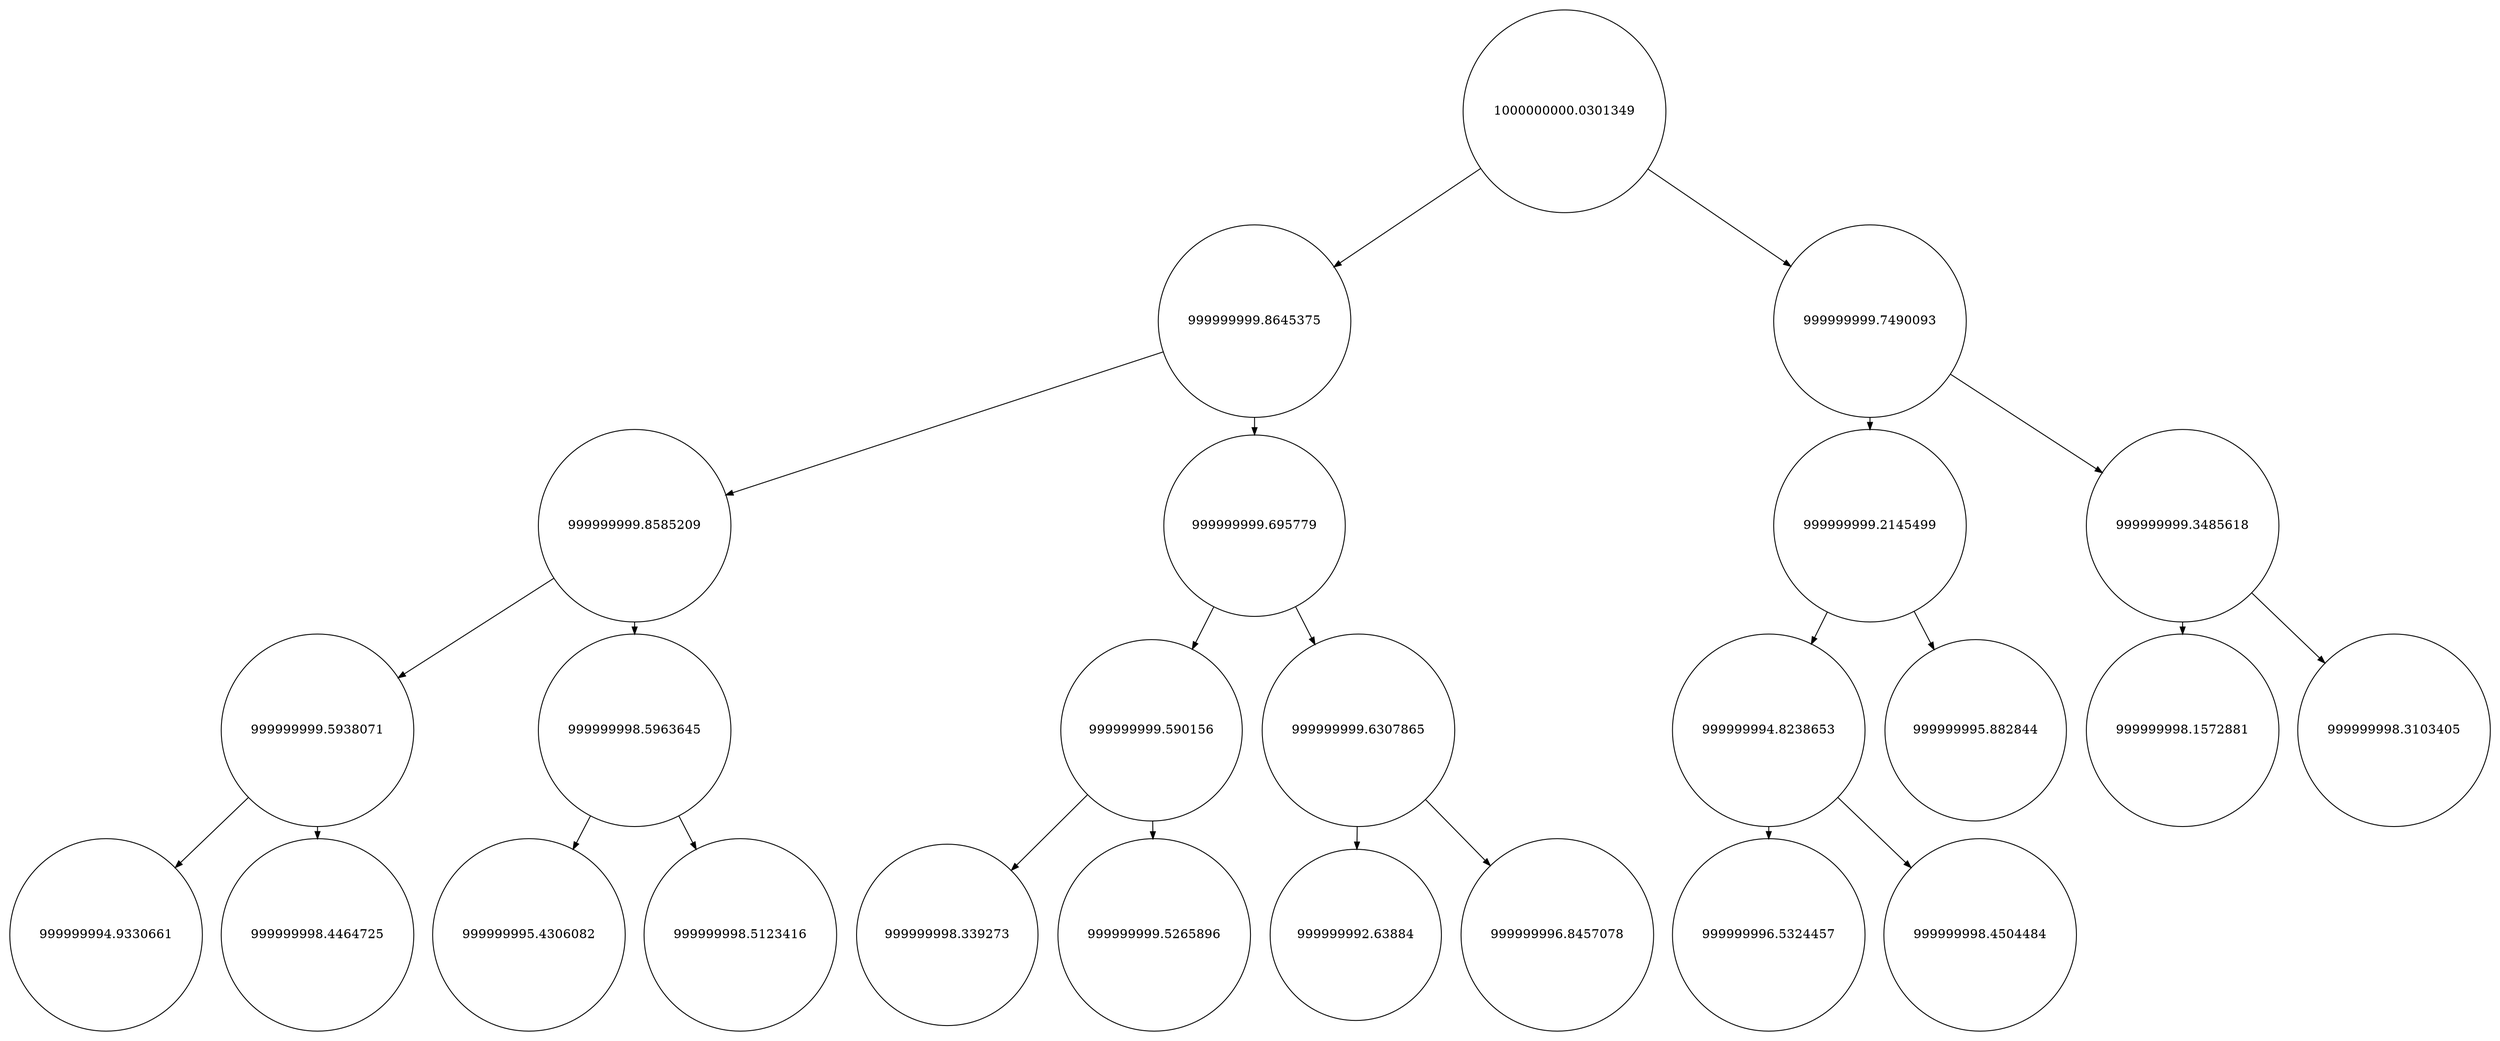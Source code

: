 
    digraph G {
    nodesep=0.3;
    ranksep=0.2;
    margin=0.1;
    node [shape=circle];
    edge [arrowsize=0.8];
    1 -> 2[side=left];
1 -> 3;
2 -> 4[side=left];
2 -> 5;
3 -> 6[side=left];
3 -> 7;
4 -> 8[side=left];
4 -> 9;
5 -> 10[side=left];
5 -> 11;
6 -> 12[side=left];
6 -> 13;
7 -> 14[side=left];
7 -> 15;
8 -> 16[side=left];
8 -> 17;
9 -> 18[side=left];
9 -> 19;
10 -> 20[side=left];
10 -> 21;
11 -> 22[side=left];
11 -> 23;
12 -> 24[side=left];
12 -> 25;
1[label="1000000000.0301349"]
2[label="999999999.8645375"]
3[label="999999999.7490093"]
4[label="999999999.8585209"]
5[label="999999999.695779"]
6[label="999999999.2145499"]
7[label="999999999.3485618"]
8[label="999999999.5938071"]
9[label="999999998.5963645"]
10[label="999999999.590156"]
11[label="999999999.6307865"]
12[label="999999994.8238653"]
13[label="999999995.882844"]
14[label="999999998.1572881"]
15[label="999999998.3103405"]
16[label="999999994.9330661"]
17[label="999999998.4464725"]
18[label="999999995.4306082"]
19[label="999999998.5123416"]
20[label="999999998.339273"]
21[label="999999999.5265896"]
22[label="999999992.63884"]
23[label="999999996.8457078"]
24[label="999999996.5324457"]
25[label="999999998.4504484"]}